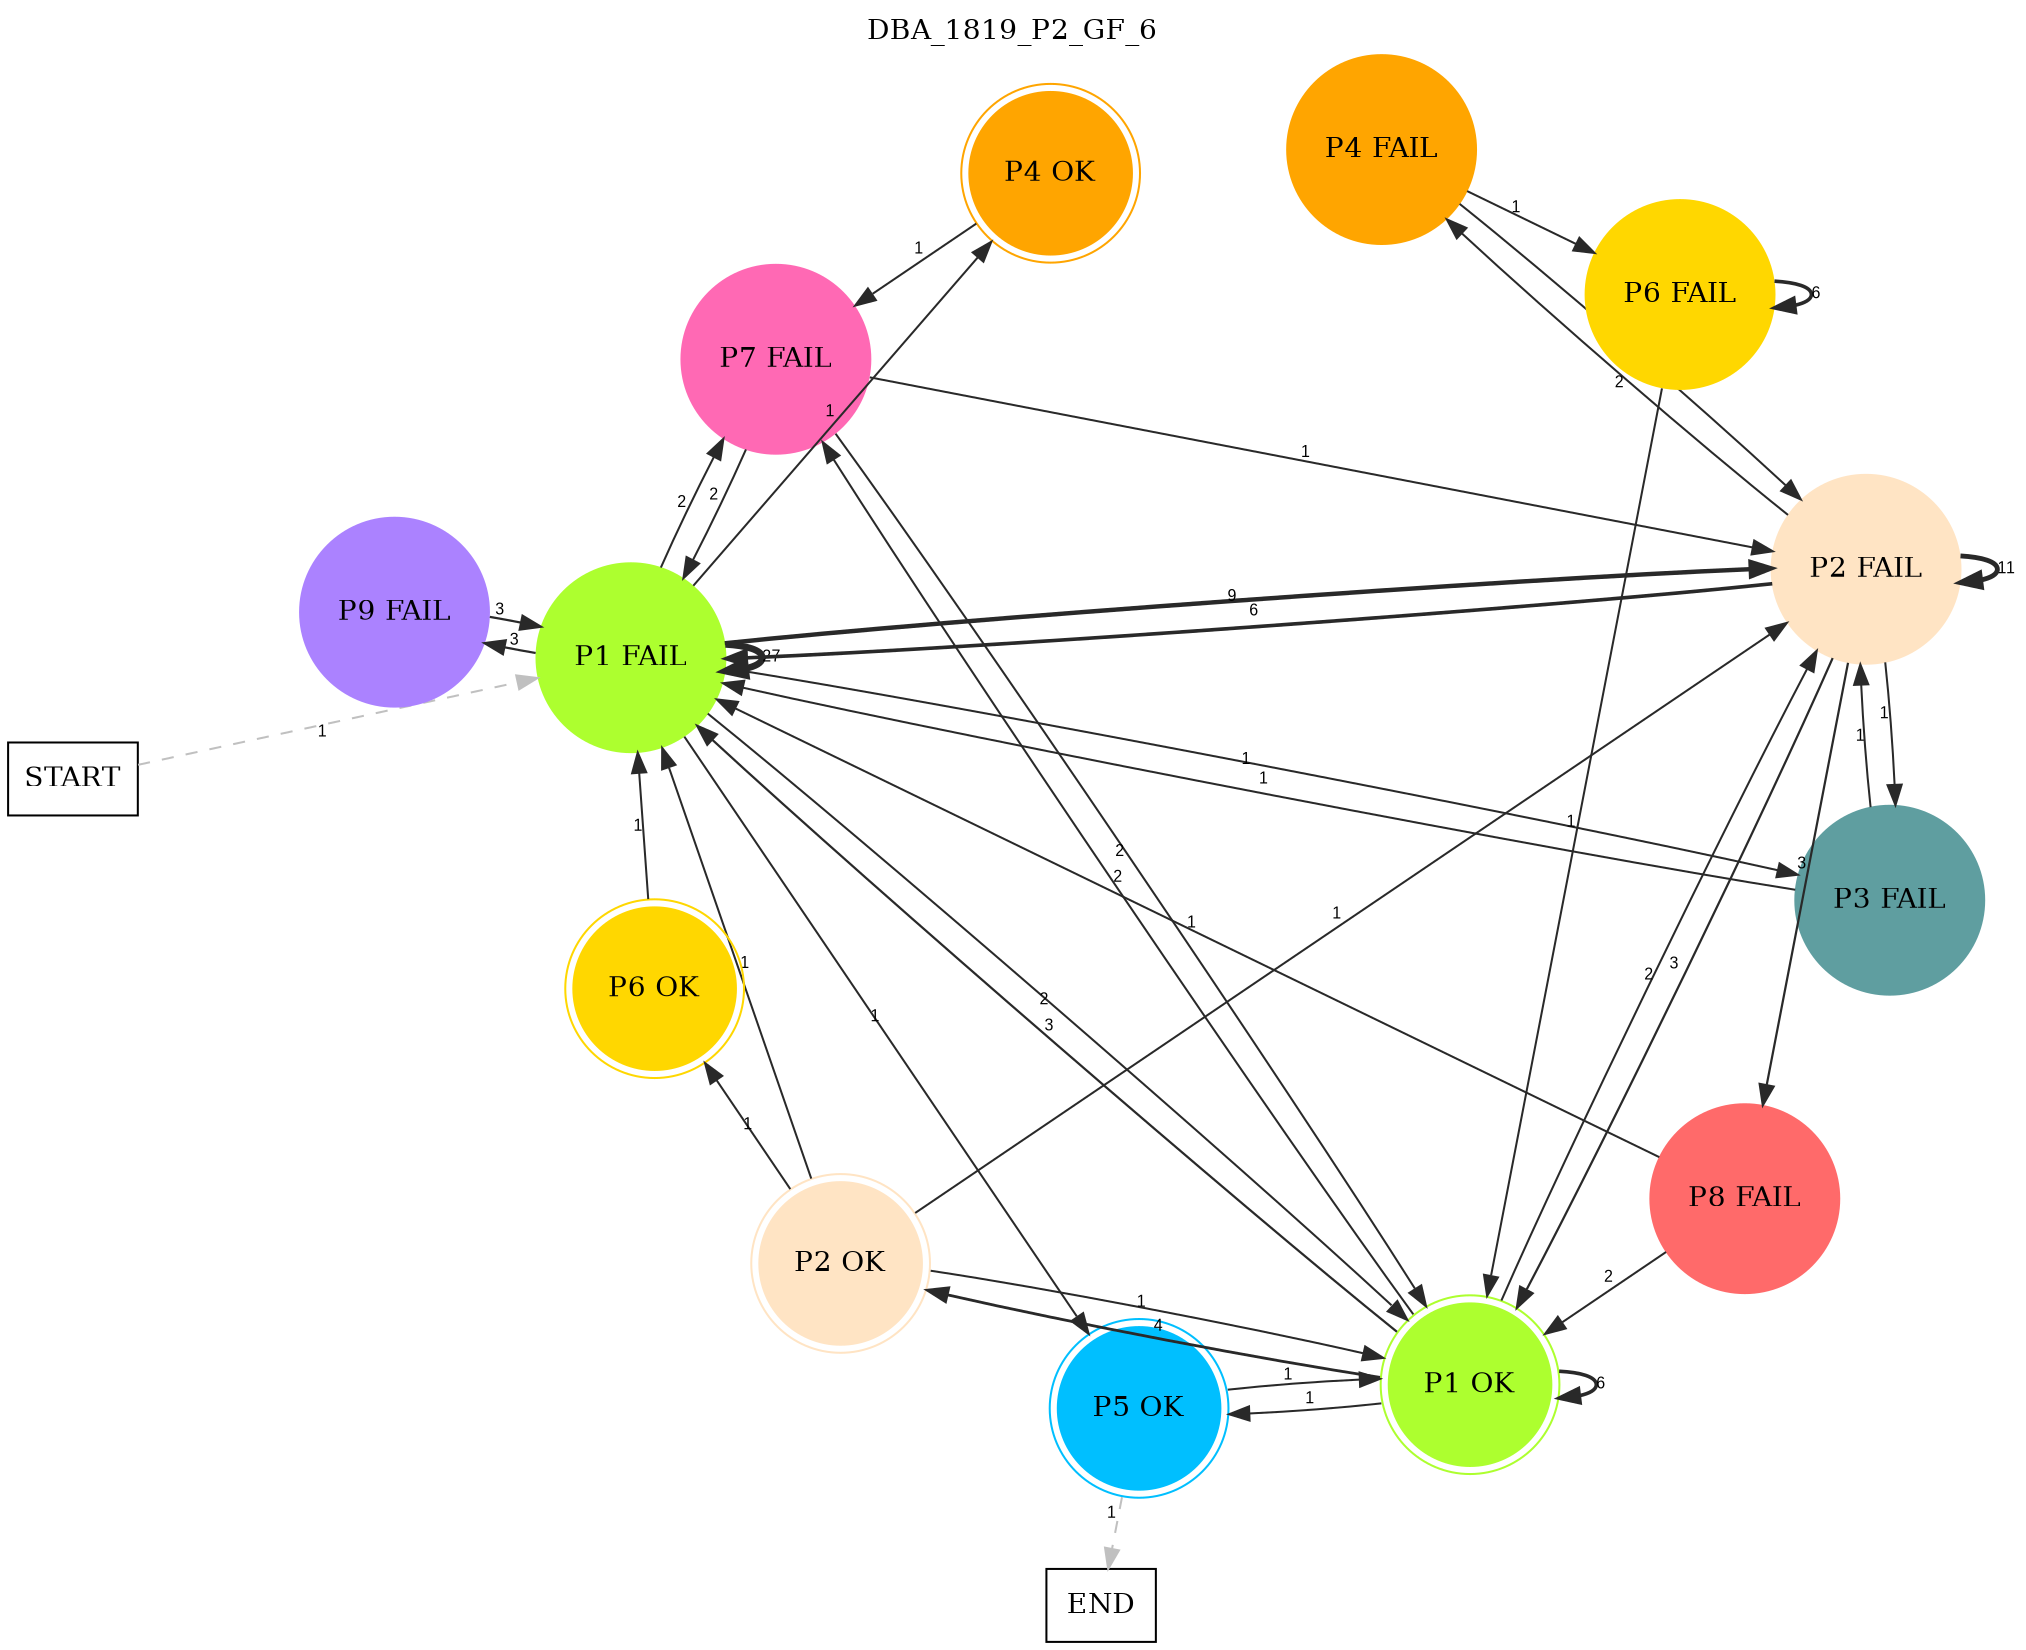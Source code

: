 digraph DBA_1819_P2_GF_6 {
	labelloc="t";
	label=DBA_1819_P2_GF_6;
	dpi = 150
	size="16,11!";
	margin = 0;
layout=circo;
"START" [shape=box, fillcolor=white, style=filled, color=black]
"P1 FAIL" [shape=circle, color=greenyellow, style=filled]
"P9 FAIL" [shape=circle, color=mediumpurple1, style=filled]
"P2 FAIL" [shape=circle, color=bisque, style=filled]
"P8 FAIL" [shape=circle, color=indianred1, style=filled]
"P3 FAIL" [shape=circle, color=cadetblue, style=filled]
"P7 FAIL" [shape=circle, color=hotpink, style=filled]
"P1 OK" [shape=circle, color=greenyellow, peripheries=2, style=filled]
"P4 OK" [shape=circle, color=orange, peripheries=2, style=filled]
"P5 OK" [shape=circle, color=deepskyblue, peripheries=2, style=filled]
"P2 OK" [shape=circle, color=bisque, peripheries=2, style=filled]
"P6 OK" [shape=circle, color=gold, peripheries=2, style=filled]
"P4 FAIL" [shape=circle, color=orange, style=filled]
"P6 FAIL" [shape=circle, color=gold, style=filled]
"END" [shape=box, fillcolor=white, style=filled, color=black]
"START" -> "P1 FAIL" [ style = dashed color=grey label ="1" labelfloat=false fontname="Arial" fontsize=8]

"P1 FAIL" -> "P1 FAIL" [ color=grey16 penwidth = "3.29583686600433"label ="27" labelfloat=false fontname="Arial" fontsize=8]

"P1 FAIL" -> "P9 FAIL" [ color=grey16 penwidth = "1.09861228866811"label ="3" labelfloat=false fontname="Arial" fontsize=8]

"P1 FAIL" -> "P2 FAIL" [ color=grey16 penwidth = "2.19722457733622"label ="9" labelfloat=false fontname="Arial" fontsize=8]

"P1 FAIL" -> "P3 FAIL" [ color=grey16 penwidth = "1"label ="1" labelfloat=false fontname="Arial" fontsize=8]

"P1 FAIL" -> "P7 FAIL" [ color=grey16 penwidth = "1"label ="2" labelfloat=false fontname="Arial" fontsize=8]

"P1 FAIL" -> "P1 OK" [ color=grey16 penwidth = "1"label ="2" labelfloat=false fontname="Arial" fontsize=8]

"P1 FAIL" -> "P4 OK" [ color=grey16 penwidth = "1"label ="1" labelfloat=false fontname="Arial" fontsize=8]

"P1 FAIL" -> "P5 OK" [ color=grey16 penwidth = "1"label ="1" labelfloat=false fontname="Arial" fontsize=8]

"P9 FAIL" -> "P1 FAIL" [ color=grey16 penwidth = "1.09861228866811"label ="3" labelfloat=false fontname="Arial" fontsize=8]

"P2 FAIL" -> "P1 FAIL" [ color=grey16 penwidth = "1.79175946922805"label ="6" labelfloat=false fontname="Arial" fontsize=8]

"P2 FAIL" -> "P2 FAIL" [ color=grey16 penwidth = "2.39789527279837"label ="11" labelfloat=false fontname="Arial" fontsize=8]

"P2 FAIL" -> "P8 FAIL" [ color=grey16 penwidth = "1.09861228866811"label ="3" labelfloat=false fontname="Arial" fontsize=8]

"P2 FAIL" -> "P3 FAIL" [ color=grey16 penwidth = "1"label ="1" labelfloat=false fontname="Arial" fontsize=8]

"P2 FAIL" -> "P1 OK" [ color=grey16 penwidth = "1.09861228866811"label ="3" labelfloat=false fontname="Arial" fontsize=8]

"P2 FAIL" -> "P4 FAIL" [ color=grey16 penwidth = "1"label ="2" labelfloat=false fontname="Arial" fontsize=8]

"P8 FAIL" -> "P1 FAIL" [ color=grey16 penwidth = "1"label ="1" labelfloat=false fontname="Arial" fontsize=8]

"P8 FAIL" -> "P1 OK" [ color=grey16 penwidth = "1"label ="2" labelfloat=false fontname="Arial" fontsize=8]

"P3 FAIL" -> "P1 FAIL" [ color=grey16 penwidth = "1"label ="1" labelfloat=false fontname="Arial" fontsize=8]

"P3 FAIL" -> "P2 FAIL" [ color=grey16 penwidth = "1"label ="1" labelfloat=false fontname="Arial" fontsize=8]

"P7 FAIL" -> "P1 FAIL" [ color=grey16 penwidth = "1"label ="2" labelfloat=false fontname="Arial" fontsize=8]

"P7 FAIL" -> "P2 FAIL" [ color=grey16 penwidth = "1"label ="1" labelfloat=false fontname="Arial" fontsize=8]

"P7 FAIL" -> "P1 OK" [ color=grey16 penwidth = "1"label ="2" labelfloat=false fontname="Arial" fontsize=8]

"P1 OK" -> "P1 FAIL" [ color=grey16 penwidth = "1.09861228866811"label ="3" labelfloat=false fontname="Arial" fontsize=8]

"P1 OK" -> "P2 FAIL" [ color=grey16 penwidth = "1"label ="2" labelfloat=false fontname="Arial" fontsize=8]

"P1 OK" -> "P7 FAIL" [ color=grey16 penwidth = "1"label ="2" labelfloat=false fontname="Arial" fontsize=8]

"P1 OK" -> "P1 OK" [ color=grey16 penwidth = "1.79175946922805"label ="6" labelfloat=false fontname="Arial" fontsize=8]

"P1 OK" -> "P5 OK" [ color=grey16 penwidth = "1"label ="1" labelfloat=false fontname="Arial" fontsize=8]

"P1 OK" -> "P2 OK" [ color=grey16 penwidth = "1.38629436111989"label ="4" labelfloat=false fontname="Arial" fontsize=8]

"P4 OK" -> "P7 FAIL" [ color=grey16 penwidth = "1"label ="1" labelfloat=false fontname="Arial" fontsize=8]

"P5 OK" -> "P1 OK" [ color=grey16 penwidth = "1"label ="1" labelfloat=false fontname="Arial" fontsize=8]

"P5 OK" -> "END" [ style = dashed color=grey label ="1" labelfloat=false fontname="Arial" fontsize=8]

"P2 OK" -> "P1 FAIL" [ color=grey16 penwidth = "1"label ="1" labelfloat=false fontname="Arial" fontsize=8]

"P2 OK" -> "P2 FAIL" [ color=grey16 penwidth = "1"label ="1" labelfloat=false fontname="Arial" fontsize=8]

"P2 OK" -> "P1 OK" [ color=grey16 penwidth = "1"label ="1" labelfloat=false fontname="Arial" fontsize=8]

"P2 OK" -> "P6 OK" [ color=grey16 penwidth = "1"label ="1" labelfloat=false fontname="Arial" fontsize=8]

"P6 OK" -> "P1 FAIL" [ color=grey16 penwidth = "1"label ="1" labelfloat=false fontname="Arial" fontsize=8]

"P4 FAIL" -> "P2 FAIL" [ color=grey16 penwidth = "1"label ="1" labelfloat=false fontname="Arial" fontsize=8]

"P4 FAIL" -> "P6 FAIL" [ color=grey16 penwidth = "1"label ="1" labelfloat=false fontname="Arial" fontsize=8]

"P6 FAIL" -> "P1 OK" [ color=grey16 penwidth = "1"label ="1" labelfloat=false fontname="Arial" fontsize=8]

"P6 FAIL" -> "P6 FAIL" [ color=grey16 penwidth = "1.79175946922805"label ="6" labelfloat=false fontname="Arial" fontsize=8]

}
